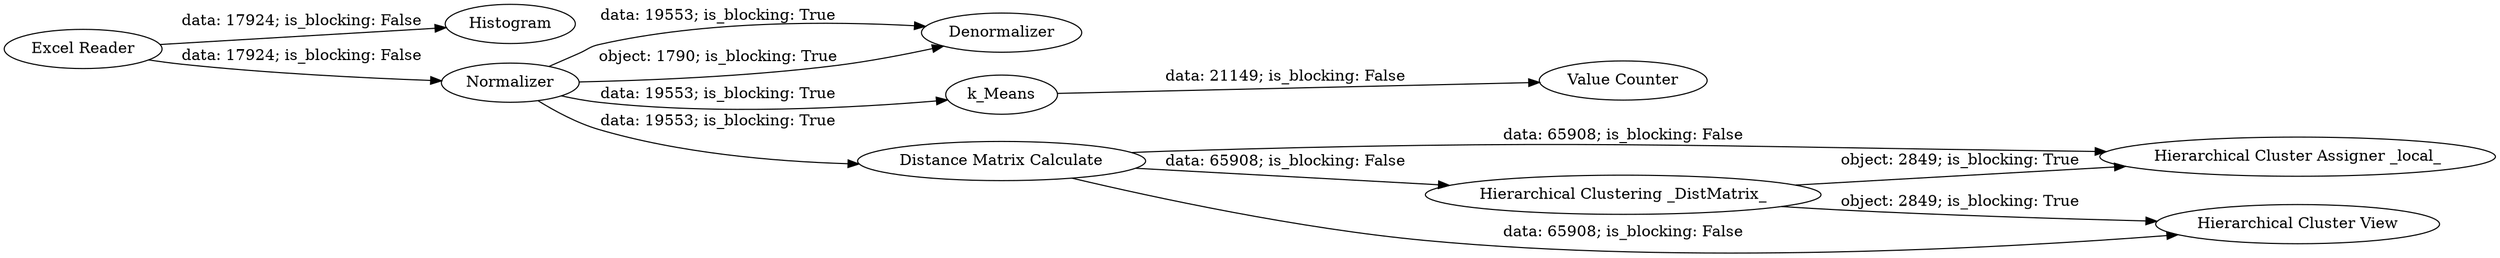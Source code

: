 digraph {
	"-6387155218480759738_12" [label="Hierarchical Cluster Assigner _local_"]
	"-6387155218480759738_5" [label=Denormalizer]
	"-6387155218480759738_11" [label="Hierarchical Cluster View"]
	"-6387155218480759738_4" [label=Histogram]
	"-6387155218480759738_8" [label=k_Means]
	"-6387155218480759738_7" [label="Distance Matrix Calculate"]
	"-6387155218480759738_2" [label="Excel Reader"]
	"-6387155218480759738_9" [label="Value Counter"]
	"-6387155218480759738_10" [label="Hierarchical Clustering _DistMatrix_"]
	"-6387155218480759738_3" [label=Normalizer]
	"-6387155218480759738_3" -> "-6387155218480759738_5" [label="data: 19553; is_blocking: True"]
	"-6387155218480759738_7" -> "-6387155218480759738_12" [label="data: 65908; is_blocking: False"]
	"-6387155218480759738_2" -> "-6387155218480759738_4" [label="data: 17924; is_blocking: False"]
	"-6387155218480759738_7" -> "-6387155218480759738_11" [label="data: 65908; is_blocking: False"]
	"-6387155218480759738_10" -> "-6387155218480759738_12" [label="object: 2849; is_blocking: True"]
	"-6387155218480759738_10" -> "-6387155218480759738_11" [label="object: 2849; is_blocking: True"]
	"-6387155218480759738_7" -> "-6387155218480759738_10" [label="data: 65908; is_blocking: False"]
	"-6387155218480759738_3" -> "-6387155218480759738_5" [label="object: 1790; is_blocking: True"]
	"-6387155218480759738_3" -> "-6387155218480759738_8" [label="data: 19553; is_blocking: True"]
	"-6387155218480759738_3" -> "-6387155218480759738_7" [label="data: 19553; is_blocking: True"]
	"-6387155218480759738_2" -> "-6387155218480759738_3" [label="data: 17924; is_blocking: False"]
	"-6387155218480759738_8" -> "-6387155218480759738_9" [label="data: 21149; is_blocking: False"]
	rankdir=LR
}
